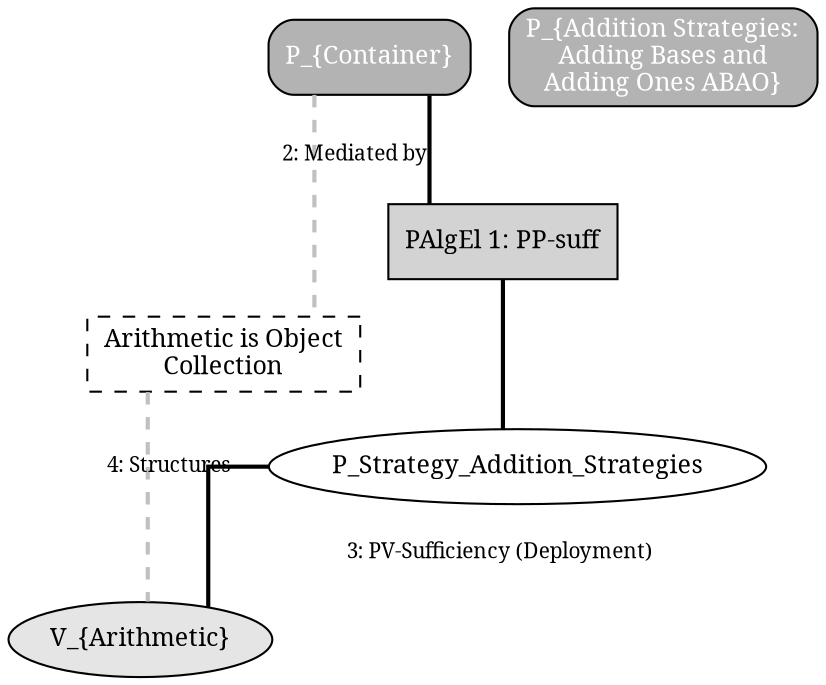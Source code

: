 // MUD for Addition_Strategies:_Adding_Bases_and_Adding_Ones_ABAO
digraph {
	graph [rankdir=TB splines=ortho]
	node [fontname=Serif fontsize=12]
	edge [arrowhead=stealth fontname=Serif fontsize=10 penwidth=2.0]
	P_Embodied_Container [label="P_{Container}" fillcolor=gray70 fontcolor=white shape=box style="filled,rounded"]
	"P_Strategy_Addition_Strategies:_Adding_Bases_and_Adding_Ones_ABAO" [label="P_{Addition Strategies:\nAdding Bases and\nAdding Ones ABAO}" fillcolor=gray70 fontcolor=white shape=box style="filled,rounded"]
	V_Arithmetic [label="V_{Arithmetic}" fillcolor=gray90 shape=ellipse style=filled]
	"Arithmetic is Object Collection" [label="Arithmetic is Object\nCollection" shape=box style=dashed]
	PAlgEl_1 [label="PAlgEl 1: PP-suff" fillcolor=lightgray fontcolor=black shape=box style=filled]
	P_Embodied_Container -> PAlgEl_1 [arrowhead=none color=black style=solid]
	PAlgEl_1 -> P_Strategy_Addition_Strategies:_Adding_Bases_and_Adding_Ones_ABAO [color=black style=solid]
	P_Embodied_Container -> "Arithmetic is Object Collection" [label="2: Mediated by" color=gray style=dashed]
	P_Strategy_Addition_Strategies:_Adding_Bases_and_Adding_Ones_ABAO -> V_Arithmetic [label="3: PV-Sufficiency (Deployment)" color=black style=solid]
	"Arithmetic is Object Collection" -> V_Arithmetic [label="4: Structures" color=gray style=dashed]
}
